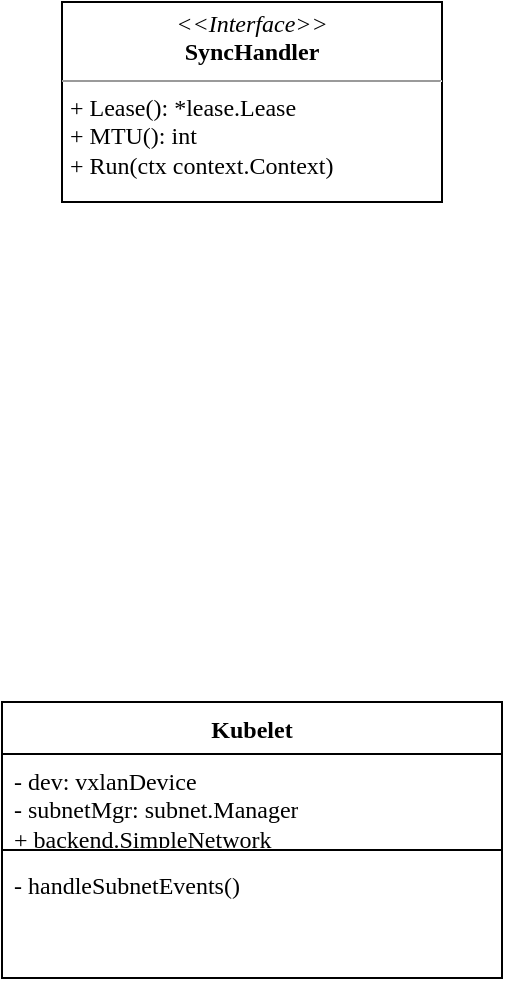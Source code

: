 <mxfile version="21.4.0" type="device" pages="3">
  <diagram name="第 1 页" id="d-oONYDvkslP9Kuh5f9c">
    <mxGraphModel dx="-919" dy="917" grid="1" gridSize="10" guides="1" tooltips="1" connect="1" arrows="1" fold="1" page="1" pageScale="1" pageWidth="827" pageHeight="1169" math="0" shadow="0">
      <root>
        <mxCell id="0" />
        <mxCell id="1" parent="0" />
        <mxCell id="paPOsLPfxtRE4p_XzSm2-2" value="Kubelet" style="swimlane;fontStyle=1;align=center;verticalAlign=top;childLayout=stackLayout;horizontal=1;startSize=26;horizontalStack=0;resizeParent=1;resizeParentMax=0;resizeLast=0;collapsible=1;marginBottom=0;whiteSpace=wrap;html=1;fontFamily=Tahoma;" parent="1" vertex="1">
          <mxGeometry x="3030" y="490" width="250" height="138" as="geometry" />
        </mxCell>
        <mxCell id="paPOsLPfxtRE4p_XzSm2-3" value="- dev:&amp;nbsp;vxlanDevice&lt;br&gt;-&amp;nbsp;subnetMgr: subnet.Manager&lt;br&gt;+ backend.SimpleNetwork" style="text;strokeColor=none;fillColor=none;align=left;verticalAlign=top;spacingLeft=4;spacingRight=4;overflow=hidden;rotatable=0;points=[[0,0.5],[1,0.5]];portConstraint=eastwest;whiteSpace=wrap;html=1;fontFamily=Tahoma;" parent="paPOsLPfxtRE4p_XzSm2-2" vertex="1">
          <mxGeometry y="26" width="250" height="44" as="geometry" />
        </mxCell>
        <mxCell id="paPOsLPfxtRE4p_XzSm2-4" value="" style="line;strokeWidth=1;fillColor=none;align=left;verticalAlign=middle;spacingTop=-1;spacingLeft=3;spacingRight=3;rotatable=0;labelPosition=right;points=[];portConstraint=eastwest;strokeColor=inherit;fontFamily=Tahoma;" parent="paPOsLPfxtRE4p_XzSm2-2" vertex="1">
          <mxGeometry y="70" width="250" height="8" as="geometry" />
        </mxCell>
        <mxCell id="paPOsLPfxtRE4p_XzSm2-5" value="-&amp;nbsp;handleSubnetEvents()" style="text;strokeColor=none;fillColor=none;align=left;verticalAlign=top;spacingLeft=4;spacingRight=4;overflow=hidden;rotatable=0;points=[[0,0.5],[1,0.5]];portConstraint=eastwest;whiteSpace=wrap;html=1;fontFamily=Tahoma;" parent="paPOsLPfxtRE4p_XzSm2-2" vertex="1">
          <mxGeometry y="78" width="250" height="60" as="geometry" />
        </mxCell>
        <mxCell id="paPOsLPfxtRE4p_XzSm2-6" value="&lt;p style=&quot;margin:0px;margin-top:4px;text-align:center;&quot;&gt;&lt;i&gt;&amp;lt;&amp;lt;Interface&amp;gt;&amp;gt;&lt;/i&gt;&lt;br&gt;&lt;b&gt;SyncHandler&lt;/b&gt;&lt;br&gt;&lt;/p&gt;&lt;hr size=&quot;1&quot;&gt;&lt;p style=&quot;margin:0px;margin-left:4px;&quot;&gt;+ Lease(): *lease.Lease&lt;/p&gt;&lt;p style=&quot;margin:0px;margin-left:4px;&quot;&gt;+ MTU(): int&lt;/p&gt;&lt;p style=&quot;margin:0px;margin-left:4px;&quot;&gt;&lt;span style=&quot;background-color: initial;&quot;&gt;+ Run(ctx context.Context)&lt;/span&gt;&lt;/p&gt;" style="verticalAlign=top;align=left;overflow=fill;fontSize=12;fontFamily=Tahoma;html=1;whiteSpace=wrap;" parent="1" vertex="1">
          <mxGeometry x="3060" y="140" width="190" height="100" as="geometry" />
        </mxCell>
      </root>
    </mxGraphModel>
  </diagram>
  <diagram id="xgiMkPO4Ouuaqq8M-V3-" name="oomWatcher">
    <mxGraphModel dx="2389" dy="917" grid="1" gridSize="10" guides="1" tooltips="1" connect="1" arrows="1" fold="1" page="1" pageScale="1" pageWidth="827" pageHeight="1169" math="0" shadow="0">
      <root>
        <mxCell id="0" />
        <mxCell id="1" parent="0" />
        <mxCell id="yKGgy8Q8gT-SVt1qNn1i-22" value="" style="rounded=0;whiteSpace=wrap;html=1;dashed=1;strokeWidth=1.5;fillColor=#fff2cc;strokeColor=#d6b656;sketch=1;curveFitting=1;jiggle=2;" vertex="1" parent="1">
          <mxGeometry x="20" y="230" width="750" height="280" as="geometry" />
        </mxCell>
        <mxCell id="yKGgy8Q8gT-SVt1qNn1i-21" value="" style="rounded=0;whiteSpace=wrap;html=1;dashed=1;strokeWidth=1.5;fillColor=#ffe6cc;strokeColor=#d79b00;sketch=1;curveFitting=1;jiggle=2;" vertex="1" parent="1">
          <mxGeometry x="-440" y="230" width="450" height="280" as="geometry" />
        </mxCell>
        <mxCell id="yKGgy8Q8gT-SVt1qNn1i-19" style="edgeStyle=orthogonalEdgeStyle;rounded=0;orthogonalLoop=1;jettySize=auto;html=1;exitX=0;exitY=0.5;exitDx=0;exitDy=0;entryX=1;entryY=0.5;entryDx=0;entryDy=0;sketch=1;curveFitting=1;jiggle=2;" edge="1" parent="1" source="yKGgy8Q8gT-SVt1qNn1i-11" target="yKGgy8Q8gT-SVt1qNn1i-18">
          <mxGeometry relative="1" as="geometry" />
        </mxCell>
        <mxCell id="yKGgy8Q8gT-SVt1qNn1i-11" value="" style="rounded=0;whiteSpace=wrap;html=1;fillColor=#dae8fc;strokeColor=#6c8ebf;sketch=1;curveFitting=1;jiggle=2;" vertex="1" parent="1">
          <mxGeometry x="50" y="330.25" width="274" height="90" as="geometry" />
        </mxCell>
        <mxCell id="yKGgy8Q8gT-SVt1qNn1i-2" value="" style="whiteSpace=wrap;html=1;shape=mxgraph.basic.document;fillColor=#f5f5f5;fontColor=#333333;strokeColor=#666666;sketch=1;curveFitting=1;jiggle=2;" vertex="1" parent="1">
          <mxGeometry x="630" y="350" width="40" height="50" as="geometry" />
        </mxCell>
        <mxCell id="yKGgy8Q8gT-SVt1qNn1i-5" style="edgeStyle=orthogonalEdgeStyle;rounded=0;orthogonalLoop=1;jettySize=auto;html=1;exitX=1;exitY=0.5;exitDx=0;exitDy=0;sketch=1;curveFitting=1;jiggle=2;" edge="1" parent="1" source="yKGgy8Q8gT-SVt1qNn1i-3" target="yKGgy8Q8gT-SVt1qNn1i-2">
          <mxGeometry relative="1" as="geometry" />
        </mxCell>
        <mxCell id="yKGgy8Q8gT-SVt1qNn1i-12" style="edgeStyle=orthogonalEdgeStyle;rounded=0;orthogonalLoop=1;jettySize=auto;html=1;sketch=1;curveFitting=1;jiggle=2;" edge="1" parent="1" source="yKGgy8Q8gT-SVt1qNn1i-3" target="yKGgy8Q8gT-SVt1qNn1i-11">
          <mxGeometry relative="1" as="geometry" />
        </mxCell>
        <mxCell id="yKGgy8Q8gT-SVt1qNn1i-3" value="kmsg.parser" style="rounded=0;whiteSpace=wrap;html=1;fillColor=#d5e8d4;strokeColor=#82b366;sketch=1;curveFitting=1;jiggle=2;" vertex="1" parent="1">
          <mxGeometry x="440" y="357.5" width="90" height="35" as="geometry" />
        </mxCell>
        <mxCell id="yKGgy8Q8gT-SVt1qNn1i-6" value="/dev/kmsg" style="text;html=1;strokeColor=none;fillColor=none;align=center;verticalAlign=middle;whiteSpace=wrap;rounded=0;sketch=1;curveFitting=1;jiggle=2;" vertex="1" parent="1">
          <mxGeometry x="620" y="400" width="60" height="30" as="geometry" />
        </mxCell>
        <mxCell id="yKGgy8Q8gT-SVt1qNn1i-7" value="" style="rounded=0;whiteSpace=wrap;html=1;fillColor=#dae8fc;strokeColor=#6c8ebf;sketch=1;curveFitting=1;jiggle=2;" vertex="1" parent="1">
          <mxGeometry x="160" y="364" width="50" height="22.5" as="geometry" />
        </mxCell>
        <mxCell id="yKGgy8Q8gT-SVt1qNn1i-8" value="" style="rounded=0;whiteSpace=wrap;html=1;fillColor=#dae8fc;strokeColor=#6c8ebf;sketch=1;curveFitting=1;jiggle=2;" vertex="1" parent="1">
          <mxGeometry x="230" y="364" width="50" height="22.5" as="geometry" />
        </mxCell>
        <mxCell id="yKGgy8Q8gT-SVt1qNn1i-9" value="" style="rounded=0;whiteSpace=wrap;html=1;fillColor=#dae8fc;strokeColor=#6c8ebf;sketch=1;curveFitting=1;jiggle=2;" vertex="1" parent="1">
          <mxGeometry x="90" y="364" width="50" height="22.5" as="geometry" />
        </mxCell>
        <mxCell id="yKGgy8Q8gT-SVt1qNn1i-13" value="oomInstance" style="text;html=1;strokeColor=none;fillColor=none;align=center;verticalAlign=middle;whiteSpace=wrap;rounded=0;sketch=1;curveFitting=1;jiggle=2;" vertex="1" parent="1">
          <mxGeometry x="160" y="327.75" width="60" height="30" as="geometry" />
        </mxCell>
        <mxCell id="yKGgy8Q8gT-SVt1qNn1i-14" value="read" style="text;html=1;strokeColor=none;fillColor=none;align=center;verticalAlign=middle;whiteSpace=wrap;rounded=0;sketch=1;curveFitting=1;jiggle=2;" vertex="1" parent="1">
          <mxGeometry x="550" y="350" width="60" height="30" as="geometry" />
        </mxCell>
        <mxCell id="yKGgy8Q8gT-SVt1qNn1i-15" value="write oom msg" style="text;html=1;strokeColor=none;fillColor=none;align=center;verticalAlign=middle;whiteSpace=wrap;rounded=0;sketch=1;curveFitting=1;jiggle=2;" vertex="1" parent="1">
          <mxGeometry x="340" y="350" width="100" height="30" as="geometry" />
        </mxCell>
        <mxCell id="yKGgy8Q8gT-SVt1qNn1i-27" value="" style="edgeStyle=orthogonalEdgeStyle;rounded=0;sketch=1;hachureGap=4;jiggle=2;curveFitting=1;orthogonalLoop=1;jettySize=auto;html=1;fontFamily=Architects Daughter;fontSource=https%3A%2F%2Ffonts.googleapis.com%2Fcss%3Ffamily%3DArchitects%2BDaughter;fontSize=16;" edge="1" parent="1" source="yKGgy8Q8gT-SVt1qNn1i-18" target="yKGgy8Q8gT-SVt1qNn1i-25">
          <mxGeometry relative="1" as="geometry" />
        </mxCell>
        <mxCell id="yKGgy8Q8gT-SVt1qNn1i-18" value="recorder.Eventf&lt;br&gt;将事件传递出来" style="rounded=0;whiteSpace=wrap;html=1;fillColor=#f8cecc;strokeColor=#b85450;sketch=1;curveFitting=1;jiggle=2;" vertex="1" parent="1">
          <mxGeometry x="-110" y="357.5" width="90" height="35" as="geometry" />
        </mxCell>
        <mxCell id="yKGgy8Q8gT-SVt1qNn1i-23" value="&lt;b&gt;oomWatcher&lt;/b&gt;" style="text;html=1;strokeColor=none;fillColor=none;align=center;verticalAlign=middle;whiteSpace=wrap;rounded=0;sketch=1;curveFitting=1;jiggle=2;" vertex="1" parent="1">
          <mxGeometry x="340" y="230" width="60" height="30" as="geometry" />
        </mxCell>
        <mxCell id="yKGgy8Q8gT-SVt1qNn1i-24" value="&lt;b&gt;kubelet&lt;/b&gt;" style="text;html=1;strokeColor=none;fillColor=none;align=center;verticalAlign=middle;whiteSpace=wrap;rounded=0;sketch=1;curveFitting=1;jiggle=2;" vertex="1" parent="1">
          <mxGeometry x="-260" y="230" width="60" height="30" as="geometry" />
        </mxCell>
        <mxCell id="yKGgy8Q8gT-SVt1qNn1i-25" value="eventBroadcasterImpl.StartEventWatcher&lt;br&gt;对事件进行处理" style="rounded=0;whiteSpace=wrap;html=1;fillColor=#f8cecc;strokeColor=#b85450;sketch=1;curveFitting=1;jiggle=2;" vertex="1" parent="1">
          <mxGeometry x="-410" y="357.75" width="240" height="35" as="geometry" />
        </mxCell>
      </root>
    </mxGraphModel>
  </diagram>
  <diagram id="M_u2d8nji6bl8ekL2fqQ" name="statusManager">
    <mxGraphModel dx="1562" dy="917" grid="1" gridSize="10" guides="1" tooltips="1" connect="1" arrows="1" fold="1" page="1" pageScale="1" pageWidth="827" pageHeight="1169" math="0" shadow="0">
      <root>
        <mxCell id="0" />
        <mxCell id="1" parent="0" />
        <mxCell id="8ezwci5MUMPVY3BX7Owt-3" value="api-server" style="shape=umlLifeline;perimeter=lifelinePerimeter;whiteSpace=wrap;html=1;container=1;dropTarget=0;collapsible=0;recursiveResize=0;outlineConnect=0;portConstraint=eastwest;newEdgeStyle={&quot;edgeStyle&quot;:&quot;elbowEdgeStyle&quot;,&quot;elbow&quot;:&quot;vertical&quot;,&quot;curved&quot;:0,&quot;rounded&quot;:0};" vertex="1" parent="1">
          <mxGeometry x="210" y="310" width="100" height="300" as="geometry" />
        </mxCell>
        <mxCell id="8ezwci5MUMPVY3BX7Owt-4" value="kubelet" style="shape=umlLifeline;perimeter=lifelinePerimeter;whiteSpace=wrap;html=1;container=1;dropTarget=0;collapsible=0;recursiveResize=0;outlineConnect=0;portConstraint=eastwest;newEdgeStyle={&quot;edgeStyle&quot;:&quot;elbowEdgeStyle&quot;,&quot;elbow&quot;:&quot;vertical&quot;,&quot;curved&quot;:0,&quot;rounded&quot;:0};" vertex="1" parent="1">
          <mxGeometry x="500" y="310" width="100" height="300" as="geometry" />
        </mxCell>
      </root>
    </mxGraphModel>
  </diagram>
</mxfile>
